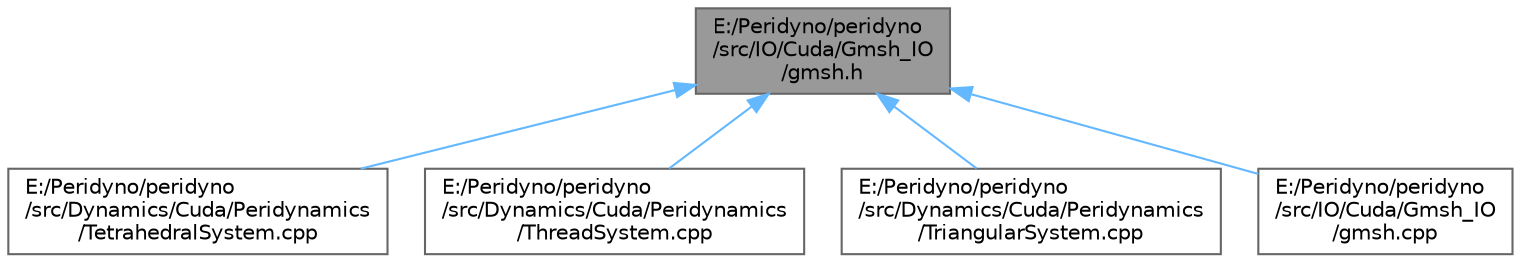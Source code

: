 digraph "E:/Peridyno/peridyno/src/IO/Cuda/Gmsh_IO/gmsh.h"
{
 // LATEX_PDF_SIZE
  bgcolor="transparent";
  edge [fontname=Helvetica,fontsize=10,labelfontname=Helvetica,labelfontsize=10];
  node [fontname=Helvetica,fontsize=10,shape=box,height=0.2,width=0.4];
  Node1 [id="Node000001",label="E:/Peridyno/peridyno\l/src/IO/Cuda/Gmsh_IO\l/gmsh.h",height=0.2,width=0.4,color="gray40", fillcolor="grey60", style="filled", fontcolor="black",tooltip=" "];
  Node1 -> Node2 [id="edge1_Node000001_Node000002",dir="back",color="steelblue1",style="solid",tooltip=" "];
  Node2 [id="Node000002",label="E:/Peridyno/peridyno\l/src/Dynamics/Cuda/Peridynamics\l/TetrahedralSystem.cpp",height=0.2,width=0.4,color="grey40", fillcolor="white", style="filled",URL="$_tetrahedral_system_8cpp.html",tooltip=" "];
  Node1 -> Node3 [id="edge2_Node000001_Node000003",dir="back",color="steelblue1",style="solid",tooltip=" "];
  Node3 [id="Node000003",label="E:/Peridyno/peridyno\l/src/Dynamics/Cuda/Peridynamics\l/ThreadSystem.cpp",height=0.2,width=0.4,color="grey40", fillcolor="white", style="filled",URL="$_thread_system_8cpp.html",tooltip=" "];
  Node1 -> Node4 [id="edge3_Node000001_Node000004",dir="back",color="steelblue1",style="solid",tooltip=" "];
  Node4 [id="Node000004",label="E:/Peridyno/peridyno\l/src/Dynamics/Cuda/Peridynamics\l/TriangularSystem.cpp",height=0.2,width=0.4,color="grey40", fillcolor="white", style="filled",URL="$_triangular_system_8cpp.html",tooltip=" "];
  Node1 -> Node5 [id="edge4_Node000001_Node000005",dir="back",color="steelblue1",style="solid",tooltip=" "];
  Node5 [id="Node000005",label="E:/Peridyno/peridyno\l/src/IO/Cuda/Gmsh_IO\l/gmsh.cpp",height=0.2,width=0.4,color="grey40", fillcolor="white", style="filled",URL="$gmsh_8cpp.html",tooltip=" "];
}
